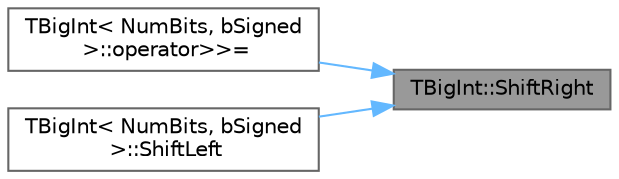 digraph "TBigInt::ShiftRight"
{
 // INTERACTIVE_SVG=YES
 // LATEX_PDF_SIZE
  bgcolor="transparent";
  edge [fontname=Helvetica,fontsize=10,labelfontname=Helvetica,labelfontsize=10];
  node [fontname=Helvetica,fontsize=10,shape=box,height=0.2,width=0.4];
  rankdir="RL";
  Node1 [id="Node000001",label="TBigInt::ShiftRight",height=0.2,width=0.4,color="gray40", fillcolor="grey60", style="filled", fontcolor="black",tooltip="Shift right by the specified amount of bits."];
  Node1 -> Node2 [id="edge1_Node000001_Node000002",dir="back",color="steelblue1",style="solid",tooltip=" "];
  Node2 [id="Node000002",label="TBigInt\< NumBits, bSigned\l \>::operator\>\>=",height=0.2,width=0.4,color="grey40", fillcolor="white", style="filled",URL="$d1/db0/classTBigInt.html#ae29d45650f755349aec88a23a137a4b1",tooltip=" "];
  Node1 -> Node3 [id="edge2_Node000001_Node000003",dir="back",color="steelblue1",style="solid",tooltip=" "];
  Node3 [id="Node000003",label="TBigInt\< NumBits, bSigned\l \>::ShiftLeft",height=0.2,width=0.4,color="grey40", fillcolor="white", style="filled",URL="$d1/db0/classTBigInt.html#acb74634d9a633ec3e437d2b8929a7dd6",tooltip=" "];
}
